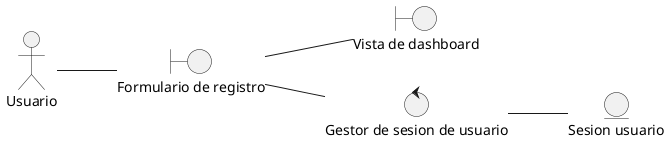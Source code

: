 @startuml DisciplinaDeAnalisisDiagramaDeClaseRegistrarse

left to right direction

actor "Usuario" as actorUsuario

entity "Sesion usuario" as entidadSesionUsuario

boundary "Formulario de registro" as vistaRegistrarse
boundary "Vista de dashboard" as vistaDashboard

control "Gestor de sesion de usuario" as ctrlGestorSesion

actorUsuario -- vistaRegistrarse
vistaRegistrarse -- ctrlGestorSesion
ctrlGestorSesion -- entidadSesionUsuario

vistaRegistrarse -- vistaDashboard

@enduml